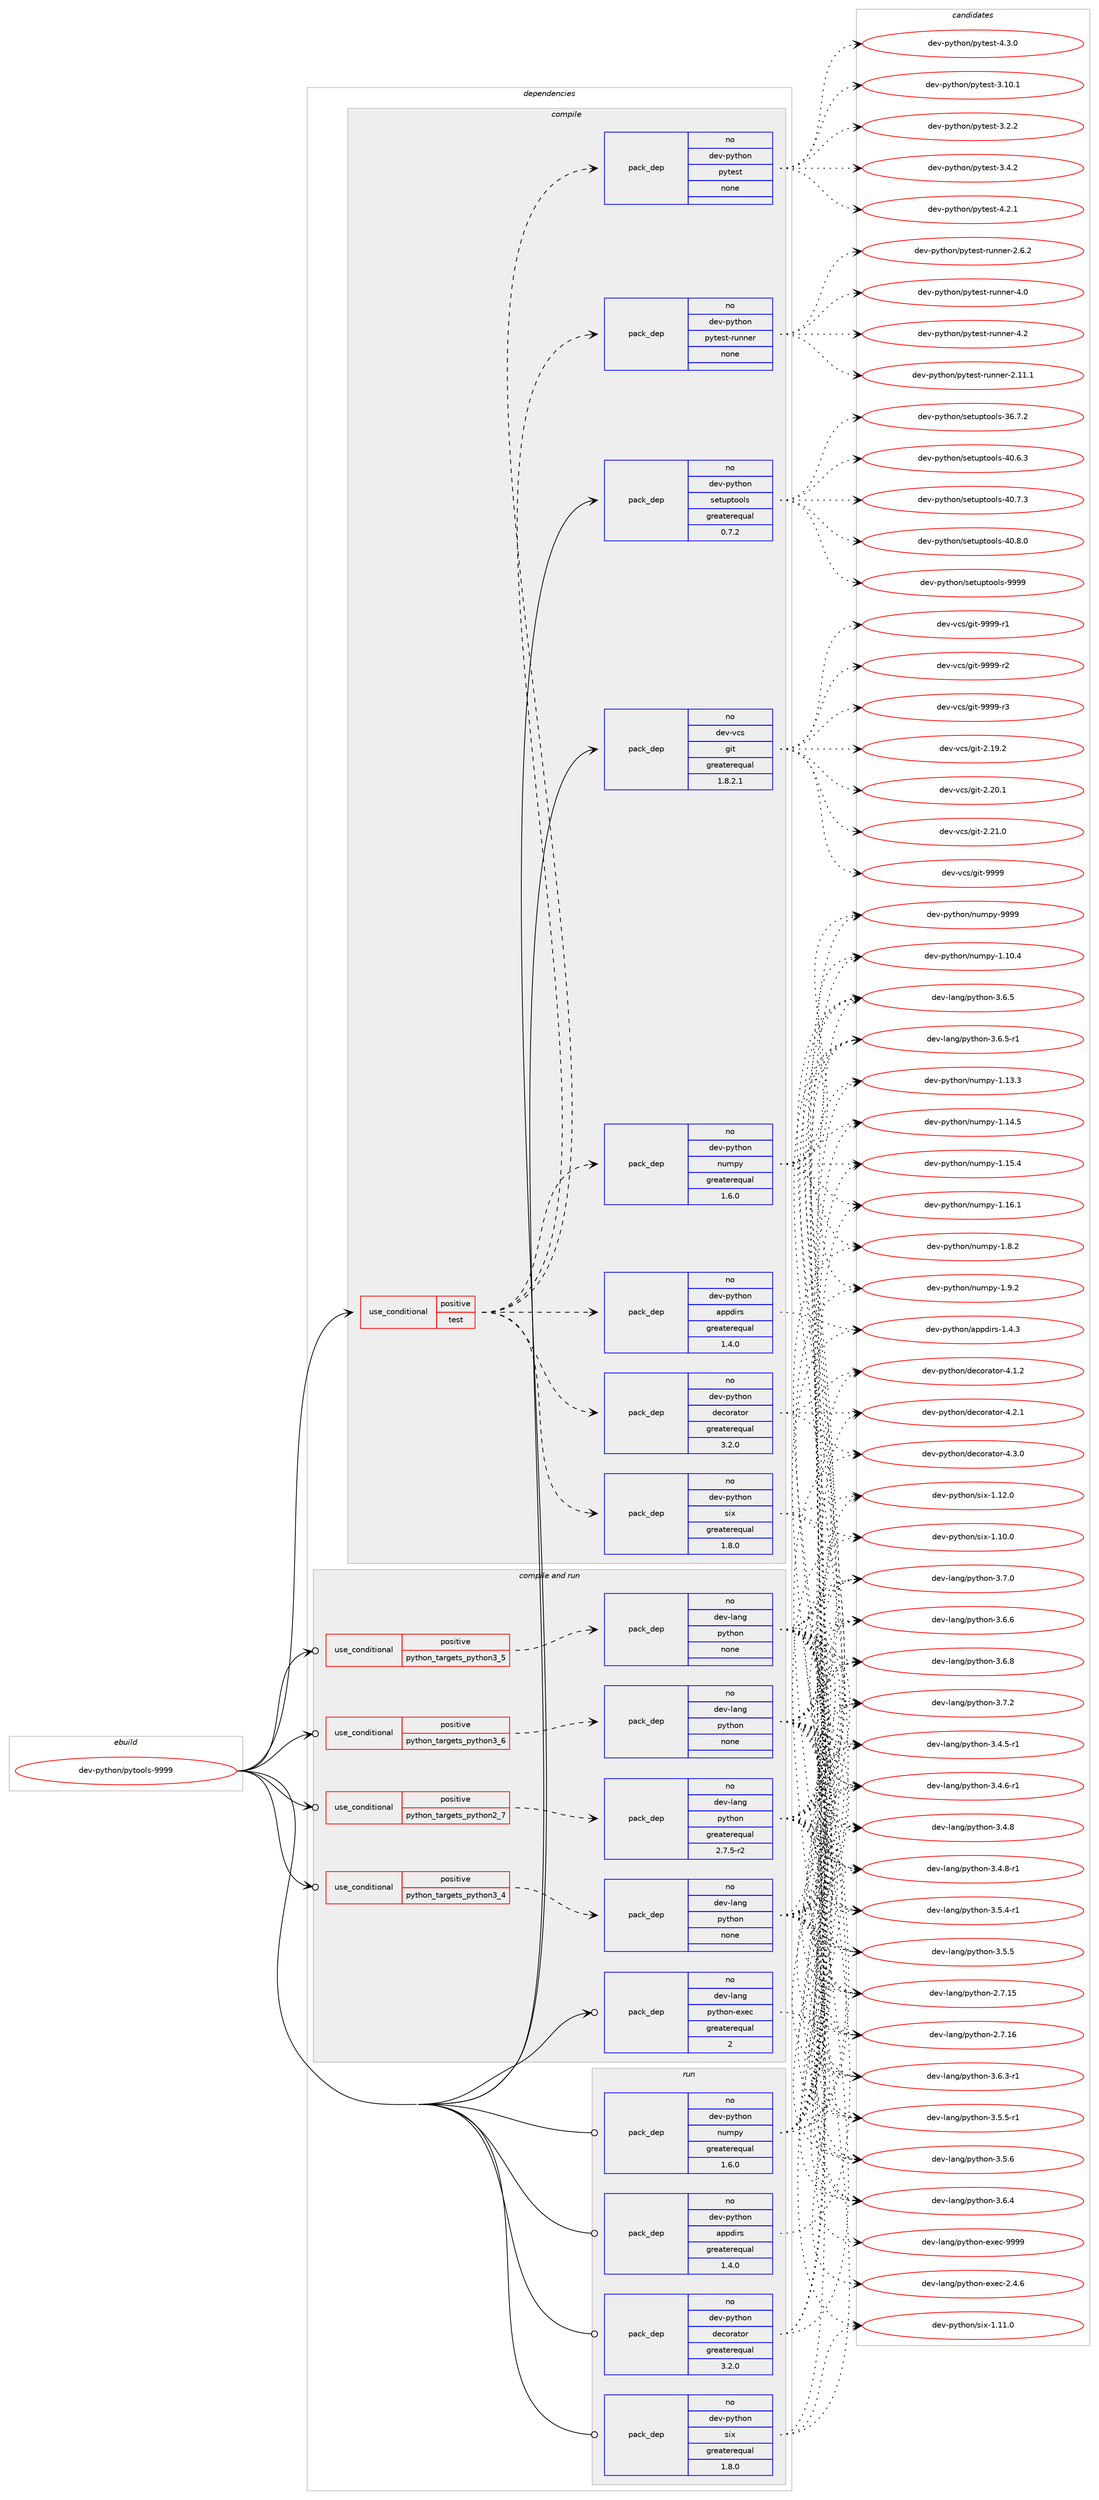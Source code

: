 digraph prolog {

# *************
# Graph options
# *************

newrank=true;
concentrate=true;
compound=true;
graph [rankdir=LR,fontname=Helvetica,fontsize=10,ranksep=1.5];#, ranksep=2.5, nodesep=0.2];
edge  [arrowhead=vee];
node  [fontname=Helvetica,fontsize=10];

# **********
# The ebuild
# **********

subgraph cluster_leftcol {
color=gray;
rank=same;
label=<<i>ebuild</i>>;
id [label="dev-python/pytools-9999", color=red, width=4, href="../dev-python/pytools-9999.svg"];
}

# ****************
# The dependencies
# ****************

subgraph cluster_midcol {
color=gray;
label=<<i>dependencies</i>>;
subgraph cluster_compile {
fillcolor="#eeeeee";
style=filled;
label=<<i>compile</i>>;
subgraph cond383264 {
dependency1437432 [label=<<TABLE BORDER="0" CELLBORDER="1" CELLSPACING="0" CELLPADDING="4"><TR><TD ROWSPAN="3" CELLPADDING="10">use_conditional</TD></TR><TR><TD>positive</TD></TR><TR><TD>test</TD></TR></TABLE>>, shape=none, color=red];
subgraph pack1030813 {
dependency1437433 [label=<<TABLE BORDER="0" CELLBORDER="1" CELLSPACING="0" CELLPADDING="4" WIDTH="220"><TR><TD ROWSPAN="6" CELLPADDING="30">pack_dep</TD></TR><TR><TD WIDTH="110">no</TD></TR><TR><TD>dev-python</TD></TR><TR><TD>appdirs</TD></TR><TR><TD>greaterequal</TD></TR><TR><TD>1.4.0</TD></TR></TABLE>>, shape=none, color=blue];
}
dependency1437432:e -> dependency1437433:w [weight=20,style="dashed",arrowhead="vee"];
subgraph pack1030814 {
dependency1437434 [label=<<TABLE BORDER="0" CELLBORDER="1" CELLSPACING="0" CELLPADDING="4" WIDTH="220"><TR><TD ROWSPAN="6" CELLPADDING="30">pack_dep</TD></TR><TR><TD WIDTH="110">no</TD></TR><TR><TD>dev-python</TD></TR><TR><TD>decorator</TD></TR><TR><TD>greaterequal</TD></TR><TR><TD>3.2.0</TD></TR></TABLE>>, shape=none, color=blue];
}
dependency1437432:e -> dependency1437434:w [weight=20,style="dashed",arrowhead="vee"];
subgraph pack1030815 {
dependency1437435 [label=<<TABLE BORDER="0" CELLBORDER="1" CELLSPACING="0" CELLPADDING="4" WIDTH="220"><TR><TD ROWSPAN="6" CELLPADDING="30">pack_dep</TD></TR><TR><TD WIDTH="110">no</TD></TR><TR><TD>dev-python</TD></TR><TR><TD>numpy</TD></TR><TR><TD>greaterequal</TD></TR><TR><TD>1.6.0</TD></TR></TABLE>>, shape=none, color=blue];
}
dependency1437432:e -> dependency1437435:w [weight=20,style="dashed",arrowhead="vee"];
subgraph pack1030816 {
dependency1437436 [label=<<TABLE BORDER="0" CELLBORDER="1" CELLSPACING="0" CELLPADDING="4" WIDTH="220"><TR><TD ROWSPAN="6" CELLPADDING="30">pack_dep</TD></TR><TR><TD WIDTH="110">no</TD></TR><TR><TD>dev-python</TD></TR><TR><TD>six</TD></TR><TR><TD>greaterequal</TD></TR><TR><TD>1.8.0</TD></TR></TABLE>>, shape=none, color=blue];
}
dependency1437432:e -> dependency1437436:w [weight=20,style="dashed",arrowhead="vee"];
subgraph pack1030817 {
dependency1437437 [label=<<TABLE BORDER="0" CELLBORDER="1" CELLSPACING="0" CELLPADDING="4" WIDTH="220"><TR><TD ROWSPAN="6" CELLPADDING="30">pack_dep</TD></TR><TR><TD WIDTH="110">no</TD></TR><TR><TD>dev-python</TD></TR><TR><TD>pytest</TD></TR><TR><TD>none</TD></TR><TR><TD></TD></TR></TABLE>>, shape=none, color=blue];
}
dependency1437432:e -> dependency1437437:w [weight=20,style="dashed",arrowhead="vee"];
subgraph pack1030818 {
dependency1437438 [label=<<TABLE BORDER="0" CELLBORDER="1" CELLSPACING="0" CELLPADDING="4" WIDTH="220"><TR><TD ROWSPAN="6" CELLPADDING="30">pack_dep</TD></TR><TR><TD WIDTH="110">no</TD></TR><TR><TD>dev-python</TD></TR><TR><TD>pytest-runner</TD></TR><TR><TD>none</TD></TR><TR><TD></TD></TR></TABLE>>, shape=none, color=blue];
}
dependency1437432:e -> dependency1437438:w [weight=20,style="dashed",arrowhead="vee"];
}
id:e -> dependency1437432:w [weight=20,style="solid",arrowhead="vee"];
subgraph pack1030819 {
dependency1437439 [label=<<TABLE BORDER="0" CELLBORDER="1" CELLSPACING="0" CELLPADDING="4" WIDTH="220"><TR><TD ROWSPAN="6" CELLPADDING="30">pack_dep</TD></TR><TR><TD WIDTH="110">no</TD></TR><TR><TD>dev-python</TD></TR><TR><TD>setuptools</TD></TR><TR><TD>greaterequal</TD></TR><TR><TD>0.7.2</TD></TR></TABLE>>, shape=none, color=blue];
}
id:e -> dependency1437439:w [weight=20,style="solid",arrowhead="vee"];
subgraph pack1030820 {
dependency1437440 [label=<<TABLE BORDER="0" CELLBORDER="1" CELLSPACING="0" CELLPADDING="4" WIDTH="220"><TR><TD ROWSPAN="6" CELLPADDING="30">pack_dep</TD></TR><TR><TD WIDTH="110">no</TD></TR><TR><TD>dev-vcs</TD></TR><TR><TD>git</TD></TR><TR><TD>greaterequal</TD></TR><TR><TD>1.8.2.1</TD></TR></TABLE>>, shape=none, color=blue];
}
id:e -> dependency1437440:w [weight=20,style="solid",arrowhead="vee"];
}
subgraph cluster_compileandrun {
fillcolor="#eeeeee";
style=filled;
label=<<i>compile and run</i>>;
subgraph cond383265 {
dependency1437441 [label=<<TABLE BORDER="0" CELLBORDER="1" CELLSPACING="0" CELLPADDING="4"><TR><TD ROWSPAN="3" CELLPADDING="10">use_conditional</TD></TR><TR><TD>positive</TD></TR><TR><TD>python_targets_python2_7</TD></TR></TABLE>>, shape=none, color=red];
subgraph pack1030821 {
dependency1437442 [label=<<TABLE BORDER="0" CELLBORDER="1" CELLSPACING="0" CELLPADDING="4" WIDTH="220"><TR><TD ROWSPAN="6" CELLPADDING="30">pack_dep</TD></TR><TR><TD WIDTH="110">no</TD></TR><TR><TD>dev-lang</TD></TR><TR><TD>python</TD></TR><TR><TD>greaterequal</TD></TR><TR><TD>2.7.5-r2</TD></TR></TABLE>>, shape=none, color=blue];
}
dependency1437441:e -> dependency1437442:w [weight=20,style="dashed",arrowhead="vee"];
}
id:e -> dependency1437441:w [weight=20,style="solid",arrowhead="odotvee"];
subgraph cond383266 {
dependency1437443 [label=<<TABLE BORDER="0" CELLBORDER="1" CELLSPACING="0" CELLPADDING="4"><TR><TD ROWSPAN="3" CELLPADDING="10">use_conditional</TD></TR><TR><TD>positive</TD></TR><TR><TD>python_targets_python3_4</TD></TR></TABLE>>, shape=none, color=red];
subgraph pack1030822 {
dependency1437444 [label=<<TABLE BORDER="0" CELLBORDER="1" CELLSPACING="0" CELLPADDING="4" WIDTH="220"><TR><TD ROWSPAN="6" CELLPADDING="30">pack_dep</TD></TR><TR><TD WIDTH="110">no</TD></TR><TR><TD>dev-lang</TD></TR><TR><TD>python</TD></TR><TR><TD>none</TD></TR><TR><TD></TD></TR></TABLE>>, shape=none, color=blue];
}
dependency1437443:e -> dependency1437444:w [weight=20,style="dashed",arrowhead="vee"];
}
id:e -> dependency1437443:w [weight=20,style="solid",arrowhead="odotvee"];
subgraph cond383267 {
dependency1437445 [label=<<TABLE BORDER="0" CELLBORDER="1" CELLSPACING="0" CELLPADDING="4"><TR><TD ROWSPAN="3" CELLPADDING="10">use_conditional</TD></TR><TR><TD>positive</TD></TR><TR><TD>python_targets_python3_5</TD></TR></TABLE>>, shape=none, color=red];
subgraph pack1030823 {
dependency1437446 [label=<<TABLE BORDER="0" CELLBORDER="1" CELLSPACING="0" CELLPADDING="4" WIDTH="220"><TR><TD ROWSPAN="6" CELLPADDING="30">pack_dep</TD></TR><TR><TD WIDTH="110">no</TD></TR><TR><TD>dev-lang</TD></TR><TR><TD>python</TD></TR><TR><TD>none</TD></TR><TR><TD></TD></TR></TABLE>>, shape=none, color=blue];
}
dependency1437445:e -> dependency1437446:w [weight=20,style="dashed",arrowhead="vee"];
}
id:e -> dependency1437445:w [weight=20,style="solid",arrowhead="odotvee"];
subgraph cond383268 {
dependency1437447 [label=<<TABLE BORDER="0" CELLBORDER="1" CELLSPACING="0" CELLPADDING="4"><TR><TD ROWSPAN="3" CELLPADDING="10">use_conditional</TD></TR><TR><TD>positive</TD></TR><TR><TD>python_targets_python3_6</TD></TR></TABLE>>, shape=none, color=red];
subgraph pack1030824 {
dependency1437448 [label=<<TABLE BORDER="0" CELLBORDER="1" CELLSPACING="0" CELLPADDING="4" WIDTH="220"><TR><TD ROWSPAN="6" CELLPADDING="30">pack_dep</TD></TR><TR><TD WIDTH="110">no</TD></TR><TR><TD>dev-lang</TD></TR><TR><TD>python</TD></TR><TR><TD>none</TD></TR><TR><TD></TD></TR></TABLE>>, shape=none, color=blue];
}
dependency1437447:e -> dependency1437448:w [weight=20,style="dashed",arrowhead="vee"];
}
id:e -> dependency1437447:w [weight=20,style="solid",arrowhead="odotvee"];
subgraph pack1030825 {
dependency1437449 [label=<<TABLE BORDER="0" CELLBORDER="1" CELLSPACING="0" CELLPADDING="4" WIDTH="220"><TR><TD ROWSPAN="6" CELLPADDING="30">pack_dep</TD></TR><TR><TD WIDTH="110">no</TD></TR><TR><TD>dev-lang</TD></TR><TR><TD>python-exec</TD></TR><TR><TD>greaterequal</TD></TR><TR><TD>2</TD></TR></TABLE>>, shape=none, color=blue];
}
id:e -> dependency1437449:w [weight=20,style="solid",arrowhead="odotvee"];
}
subgraph cluster_run {
fillcolor="#eeeeee";
style=filled;
label=<<i>run</i>>;
subgraph pack1030826 {
dependency1437450 [label=<<TABLE BORDER="0" CELLBORDER="1" CELLSPACING="0" CELLPADDING="4" WIDTH="220"><TR><TD ROWSPAN="6" CELLPADDING="30">pack_dep</TD></TR><TR><TD WIDTH="110">no</TD></TR><TR><TD>dev-python</TD></TR><TR><TD>appdirs</TD></TR><TR><TD>greaterequal</TD></TR><TR><TD>1.4.0</TD></TR></TABLE>>, shape=none, color=blue];
}
id:e -> dependency1437450:w [weight=20,style="solid",arrowhead="odot"];
subgraph pack1030827 {
dependency1437451 [label=<<TABLE BORDER="0" CELLBORDER="1" CELLSPACING="0" CELLPADDING="4" WIDTH="220"><TR><TD ROWSPAN="6" CELLPADDING="30">pack_dep</TD></TR><TR><TD WIDTH="110">no</TD></TR><TR><TD>dev-python</TD></TR><TR><TD>decorator</TD></TR><TR><TD>greaterequal</TD></TR><TR><TD>3.2.0</TD></TR></TABLE>>, shape=none, color=blue];
}
id:e -> dependency1437451:w [weight=20,style="solid",arrowhead="odot"];
subgraph pack1030828 {
dependency1437452 [label=<<TABLE BORDER="0" CELLBORDER="1" CELLSPACING="0" CELLPADDING="4" WIDTH="220"><TR><TD ROWSPAN="6" CELLPADDING="30">pack_dep</TD></TR><TR><TD WIDTH="110">no</TD></TR><TR><TD>dev-python</TD></TR><TR><TD>numpy</TD></TR><TR><TD>greaterequal</TD></TR><TR><TD>1.6.0</TD></TR></TABLE>>, shape=none, color=blue];
}
id:e -> dependency1437452:w [weight=20,style="solid",arrowhead="odot"];
subgraph pack1030829 {
dependency1437453 [label=<<TABLE BORDER="0" CELLBORDER="1" CELLSPACING="0" CELLPADDING="4" WIDTH="220"><TR><TD ROWSPAN="6" CELLPADDING="30">pack_dep</TD></TR><TR><TD WIDTH="110">no</TD></TR><TR><TD>dev-python</TD></TR><TR><TD>six</TD></TR><TR><TD>greaterequal</TD></TR><TR><TD>1.8.0</TD></TR></TABLE>>, shape=none, color=blue];
}
id:e -> dependency1437453:w [weight=20,style="solid",arrowhead="odot"];
}
}

# **************
# The candidates
# **************

subgraph cluster_choices {
rank=same;
color=gray;
label=<<i>candidates</i>>;

subgraph choice1030813 {
color=black;
nodesep=1;
choice100101118451121211161041111104797112112100105114115454946524651 [label="dev-python/appdirs-1.4.3", color=red, width=4,href="../dev-python/appdirs-1.4.3.svg"];
dependency1437433:e -> choice100101118451121211161041111104797112112100105114115454946524651:w [style=dotted,weight="100"];
}
subgraph choice1030814 {
color=black;
nodesep=1;
choice10010111845112121116104111110471001019911111497116111114455246494650 [label="dev-python/decorator-4.1.2", color=red, width=4,href="../dev-python/decorator-4.1.2.svg"];
choice10010111845112121116104111110471001019911111497116111114455246504649 [label="dev-python/decorator-4.2.1", color=red, width=4,href="../dev-python/decorator-4.2.1.svg"];
choice10010111845112121116104111110471001019911111497116111114455246514648 [label="dev-python/decorator-4.3.0", color=red, width=4,href="../dev-python/decorator-4.3.0.svg"];
dependency1437434:e -> choice10010111845112121116104111110471001019911111497116111114455246494650:w [style=dotted,weight="100"];
dependency1437434:e -> choice10010111845112121116104111110471001019911111497116111114455246504649:w [style=dotted,weight="100"];
dependency1437434:e -> choice10010111845112121116104111110471001019911111497116111114455246514648:w [style=dotted,weight="100"];
}
subgraph choice1030815 {
color=black;
nodesep=1;
choice100101118451121211161041111104711011710911212145494649484652 [label="dev-python/numpy-1.10.4", color=red, width=4,href="../dev-python/numpy-1.10.4.svg"];
choice100101118451121211161041111104711011710911212145494649514651 [label="dev-python/numpy-1.13.3", color=red, width=4,href="../dev-python/numpy-1.13.3.svg"];
choice100101118451121211161041111104711011710911212145494649524653 [label="dev-python/numpy-1.14.5", color=red, width=4,href="../dev-python/numpy-1.14.5.svg"];
choice100101118451121211161041111104711011710911212145494649534652 [label="dev-python/numpy-1.15.4", color=red, width=4,href="../dev-python/numpy-1.15.4.svg"];
choice100101118451121211161041111104711011710911212145494649544649 [label="dev-python/numpy-1.16.1", color=red, width=4,href="../dev-python/numpy-1.16.1.svg"];
choice1001011184511212111610411111047110117109112121454946564650 [label="dev-python/numpy-1.8.2", color=red, width=4,href="../dev-python/numpy-1.8.2.svg"];
choice1001011184511212111610411111047110117109112121454946574650 [label="dev-python/numpy-1.9.2", color=red, width=4,href="../dev-python/numpy-1.9.2.svg"];
choice10010111845112121116104111110471101171091121214557575757 [label="dev-python/numpy-9999", color=red, width=4,href="../dev-python/numpy-9999.svg"];
dependency1437435:e -> choice100101118451121211161041111104711011710911212145494649484652:w [style=dotted,weight="100"];
dependency1437435:e -> choice100101118451121211161041111104711011710911212145494649514651:w [style=dotted,weight="100"];
dependency1437435:e -> choice100101118451121211161041111104711011710911212145494649524653:w [style=dotted,weight="100"];
dependency1437435:e -> choice100101118451121211161041111104711011710911212145494649534652:w [style=dotted,weight="100"];
dependency1437435:e -> choice100101118451121211161041111104711011710911212145494649544649:w [style=dotted,weight="100"];
dependency1437435:e -> choice1001011184511212111610411111047110117109112121454946564650:w [style=dotted,weight="100"];
dependency1437435:e -> choice1001011184511212111610411111047110117109112121454946574650:w [style=dotted,weight="100"];
dependency1437435:e -> choice10010111845112121116104111110471101171091121214557575757:w [style=dotted,weight="100"];
}
subgraph choice1030816 {
color=black;
nodesep=1;
choice100101118451121211161041111104711510512045494649484648 [label="dev-python/six-1.10.0", color=red, width=4,href="../dev-python/six-1.10.0.svg"];
choice100101118451121211161041111104711510512045494649494648 [label="dev-python/six-1.11.0", color=red, width=4,href="../dev-python/six-1.11.0.svg"];
choice100101118451121211161041111104711510512045494649504648 [label="dev-python/six-1.12.0", color=red, width=4,href="../dev-python/six-1.12.0.svg"];
dependency1437436:e -> choice100101118451121211161041111104711510512045494649484648:w [style=dotted,weight="100"];
dependency1437436:e -> choice100101118451121211161041111104711510512045494649494648:w [style=dotted,weight="100"];
dependency1437436:e -> choice100101118451121211161041111104711510512045494649504648:w [style=dotted,weight="100"];
}
subgraph choice1030817 {
color=black;
nodesep=1;
choice100101118451121211161041111104711212111610111511645514649484649 [label="dev-python/pytest-3.10.1", color=red, width=4,href="../dev-python/pytest-3.10.1.svg"];
choice1001011184511212111610411111047112121116101115116455146504650 [label="dev-python/pytest-3.2.2", color=red, width=4,href="../dev-python/pytest-3.2.2.svg"];
choice1001011184511212111610411111047112121116101115116455146524650 [label="dev-python/pytest-3.4.2", color=red, width=4,href="../dev-python/pytest-3.4.2.svg"];
choice1001011184511212111610411111047112121116101115116455246504649 [label="dev-python/pytest-4.2.1", color=red, width=4,href="../dev-python/pytest-4.2.1.svg"];
choice1001011184511212111610411111047112121116101115116455246514648 [label="dev-python/pytest-4.3.0", color=red, width=4,href="../dev-python/pytest-4.3.0.svg"];
dependency1437437:e -> choice100101118451121211161041111104711212111610111511645514649484649:w [style=dotted,weight="100"];
dependency1437437:e -> choice1001011184511212111610411111047112121116101115116455146504650:w [style=dotted,weight="100"];
dependency1437437:e -> choice1001011184511212111610411111047112121116101115116455146524650:w [style=dotted,weight="100"];
dependency1437437:e -> choice1001011184511212111610411111047112121116101115116455246504649:w [style=dotted,weight="100"];
dependency1437437:e -> choice1001011184511212111610411111047112121116101115116455246514648:w [style=dotted,weight="100"];
}
subgraph choice1030818 {
color=black;
nodesep=1;
choice10010111845112121116104111110471121211161011151164511411711011010111445504649494649 [label="dev-python/pytest-runner-2.11.1", color=red, width=4,href="../dev-python/pytest-runner-2.11.1.svg"];
choice100101118451121211161041111104711212111610111511645114117110110101114455046544650 [label="dev-python/pytest-runner-2.6.2", color=red, width=4,href="../dev-python/pytest-runner-2.6.2.svg"];
choice10010111845112121116104111110471121211161011151164511411711011010111445524648 [label="dev-python/pytest-runner-4.0", color=red, width=4,href="../dev-python/pytest-runner-4.0.svg"];
choice10010111845112121116104111110471121211161011151164511411711011010111445524650 [label="dev-python/pytest-runner-4.2", color=red, width=4,href="../dev-python/pytest-runner-4.2.svg"];
dependency1437438:e -> choice10010111845112121116104111110471121211161011151164511411711011010111445504649494649:w [style=dotted,weight="100"];
dependency1437438:e -> choice100101118451121211161041111104711212111610111511645114117110110101114455046544650:w [style=dotted,weight="100"];
dependency1437438:e -> choice10010111845112121116104111110471121211161011151164511411711011010111445524648:w [style=dotted,weight="100"];
dependency1437438:e -> choice10010111845112121116104111110471121211161011151164511411711011010111445524650:w [style=dotted,weight="100"];
}
subgraph choice1030819 {
color=black;
nodesep=1;
choice100101118451121211161041111104711510111611711211611111110811545515446554650 [label="dev-python/setuptools-36.7.2", color=red, width=4,href="../dev-python/setuptools-36.7.2.svg"];
choice100101118451121211161041111104711510111611711211611111110811545524846544651 [label="dev-python/setuptools-40.6.3", color=red, width=4,href="../dev-python/setuptools-40.6.3.svg"];
choice100101118451121211161041111104711510111611711211611111110811545524846554651 [label="dev-python/setuptools-40.7.3", color=red, width=4,href="../dev-python/setuptools-40.7.3.svg"];
choice100101118451121211161041111104711510111611711211611111110811545524846564648 [label="dev-python/setuptools-40.8.0", color=red, width=4,href="../dev-python/setuptools-40.8.0.svg"];
choice10010111845112121116104111110471151011161171121161111111081154557575757 [label="dev-python/setuptools-9999", color=red, width=4,href="../dev-python/setuptools-9999.svg"];
dependency1437439:e -> choice100101118451121211161041111104711510111611711211611111110811545515446554650:w [style=dotted,weight="100"];
dependency1437439:e -> choice100101118451121211161041111104711510111611711211611111110811545524846544651:w [style=dotted,weight="100"];
dependency1437439:e -> choice100101118451121211161041111104711510111611711211611111110811545524846554651:w [style=dotted,weight="100"];
dependency1437439:e -> choice100101118451121211161041111104711510111611711211611111110811545524846564648:w [style=dotted,weight="100"];
dependency1437439:e -> choice10010111845112121116104111110471151011161171121161111111081154557575757:w [style=dotted,weight="100"];
}
subgraph choice1030820 {
color=black;
nodesep=1;
choice10010111845118991154710310511645504649574650 [label="dev-vcs/git-2.19.2", color=red, width=4,href="../dev-vcs/git-2.19.2.svg"];
choice10010111845118991154710310511645504650484649 [label="dev-vcs/git-2.20.1", color=red, width=4,href="../dev-vcs/git-2.20.1.svg"];
choice10010111845118991154710310511645504650494648 [label="dev-vcs/git-2.21.0", color=red, width=4,href="../dev-vcs/git-2.21.0.svg"];
choice1001011184511899115471031051164557575757 [label="dev-vcs/git-9999", color=red, width=4,href="../dev-vcs/git-9999.svg"];
choice10010111845118991154710310511645575757574511449 [label="dev-vcs/git-9999-r1", color=red, width=4,href="../dev-vcs/git-9999-r1.svg"];
choice10010111845118991154710310511645575757574511450 [label="dev-vcs/git-9999-r2", color=red, width=4,href="../dev-vcs/git-9999-r2.svg"];
choice10010111845118991154710310511645575757574511451 [label="dev-vcs/git-9999-r3", color=red, width=4,href="../dev-vcs/git-9999-r3.svg"];
dependency1437440:e -> choice10010111845118991154710310511645504649574650:w [style=dotted,weight="100"];
dependency1437440:e -> choice10010111845118991154710310511645504650484649:w [style=dotted,weight="100"];
dependency1437440:e -> choice10010111845118991154710310511645504650494648:w [style=dotted,weight="100"];
dependency1437440:e -> choice1001011184511899115471031051164557575757:w [style=dotted,weight="100"];
dependency1437440:e -> choice10010111845118991154710310511645575757574511449:w [style=dotted,weight="100"];
dependency1437440:e -> choice10010111845118991154710310511645575757574511450:w [style=dotted,weight="100"];
dependency1437440:e -> choice10010111845118991154710310511645575757574511451:w [style=dotted,weight="100"];
}
subgraph choice1030821 {
color=black;
nodesep=1;
choice10010111845108971101034711212111610411111045504655464953 [label="dev-lang/python-2.7.15", color=red, width=4,href="../dev-lang/python-2.7.15.svg"];
choice10010111845108971101034711212111610411111045504655464954 [label="dev-lang/python-2.7.16", color=red, width=4,href="../dev-lang/python-2.7.16.svg"];
choice1001011184510897110103471121211161041111104551465246534511449 [label="dev-lang/python-3.4.5-r1", color=red, width=4,href="../dev-lang/python-3.4.5-r1.svg"];
choice1001011184510897110103471121211161041111104551465246544511449 [label="dev-lang/python-3.4.6-r1", color=red, width=4,href="../dev-lang/python-3.4.6-r1.svg"];
choice100101118451089711010347112121116104111110455146524656 [label="dev-lang/python-3.4.8", color=red, width=4,href="../dev-lang/python-3.4.8.svg"];
choice1001011184510897110103471121211161041111104551465246564511449 [label="dev-lang/python-3.4.8-r1", color=red, width=4,href="../dev-lang/python-3.4.8-r1.svg"];
choice1001011184510897110103471121211161041111104551465346524511449 [label="dev-lang/python-3.5.4-r1", color=red, width=4,href="../dev-lang/python-3.5.4-r1.svg"];
choice100101118451089711010347112121116104111110455146534653 [label="dev-lang/python-3.5.5", color=red, width=4,href="../dev-lang/python-3.5.5.svg"];
choice1001011184510897110103471121211161041111104551465346534511449 [label="dev-lang/python-3.5.5-r1", color=red, width=4,href="../dev-lang/python-3.5.5-r1.svg"];
choice100101118451089711010347112121116104111110455146534654 [label="dev-lang/python-3.5.6", color=red, width=4,href="../dev-lang/python-3.5.6.svg"];
choice1001011184510897110103471121211161041111104551465446514511449 [label="dev-lang/python-3.6.3-r1", color=red, width=4,href="../dev-lang/python-3.6.3-r1.svg"];
choice100101118451089711010347112121116104111110455146544652 [label="dev-lang/python-3.6.4", color=red, width=4,href="../dev-lang/python-3.6.4.svg"];
choice100101118451089711010347112121116104111110455146544653 [label="dev-lang/python-3.6.5", color=red, width=4,href="../dev-lang/python-3.6.5.svg"];
choice1001011184510897110103471121211161041111104551465446534511449 [label="dev-lang/python-3.6.5-r1", color=red, width=4,href="../dev-lang/python-3.6.5-r1.svg"];
choice100101118451089711010347112121116104111110455146544654 [label="dev-lang/python-3.6.6", color=red, width=4,href="../dev-lang/python-3.6.6.svg"];
choice100101118451089711010347112121116104111110455146544656 [label="dev-lang/python-3.6.8", color=red, width=4,href="../dev-lang/python-3.6.8.svg"];
choice100101118451089711010347112121116104111110455146554648 [label="dev-lang/python-3.7.0", color=red, width=4,href="../dev-lang/python-3.7.0.svg"];
choice100101118451089711010347112121116104111110455146554650 [label="dev-lang/python-3.7.2", color=red, width=4,href="../dev-lang/python-3.7.2.svg"];
dependency1437442:e -> choice10010111845108971101034711212111610411111045504655464953:w [style=dotted,weight="100"];
dependency1437442:e -> choice10010111845108971101034711212111610411111045504655464954:w [style=dotted,weight="100"];
dependency1437442:e -> choice1001011184510897110103471121211161041111104551465246534511449:w [style=dotted,weight="100"];
dependency1437442:e -> choice1001011184510897110103471121211161041111104551465246544511449:w [style=dotted,weight="100"];
dependency1437442:e -> choice100101118451089711010347112121116104111110455146524656:w [style=dotted,weight="100"];
dependency1437442:e -> choice1001011184510897110103471121211161041111104551465246564511449:w [style=dotted,weight="100"];
dependency1437442:e -> choice1001011184510897110103471121211161041111104551465346524511449:w [style=dotted,weight="100"];
dependency1437442:e -> choice100101118451089711010347112121116104111110455146534653:w [style=dotted,weight="100"];
dependency1437442:e -> choice1001011184510897110103471121211161041111104551465346534511449:w [style=dotted,weight="100"];
dependency1437442:e -> choice100101118451089711010347112121116104111110455146534654:w [style=dotted,weight="100"];
dependency1437442:e -> choice1001011184510897110103471121211161041111104551465446514511449:w [style=dotted,weight="100"];
dependency1437442:e -> choice100101118451089711010347112121116104111110455146544652:w [style=dotted,weight="100"];
dependency1437442:e -> choice100101118451089711010347112121116104111110455146544653:w [style=dotted,weight="100"];
dependency1437442:e -> choice1001011184510897110103471121211161041111104551465446534511449:w [style=dotted,weight="100"];
dependency1437442:e -> choice100101118451089711010347112121116104111110455146544654:w [style=dotted,weight="100"];
dependency1437442:e -> choice100101118451089711010347112121116104111110455146544656:w [style=dotted,weight="100"];
dependency1437442:e -> choice100101118451089711010347112121116104111110455146554648:w [style=dotted,weight="100"];
dependency1437442:e -> choice100101118451089711010347112121116104111110455146554650:w [style=dotted,weight="100"];
}
subgraph choice1030822 {
color=black;
nodesep=1;
choice10010111845108971101034711212111610411111045504655464953 [label="dev-lang/python-2.7.15", color=red, width=4,href="../dev-lang/python-2.7.15.svg"];
choice10010111845108971101034711212111610411111045504655464954 [label="dev-lang/python-2.7.16", color=red, width=4,href="../dev-lang/python-2.7.16.svg"];
choice1001011184510897110103471121211161041111104551465246534511449 [label="dev-lang/python-3.4.5-r1", color=red, width=4,href="../dev-lang/python-3.4.5-r1.svg"];
choice1001011184510897110103471121211161041111104551465246544511449 [label="dev-lang/python-3.4.6-r1", color=red, width=4,href="../dev-lang/python-3.4.6-r1.svg"];
choice100101118451089711010347112121116104111110455146524656 [label="dev-lang/python-3.4.8", color=red, width=4,href="../dev-lang/python-3.4.8.svg"];
choice1001011184510897110103471121211161041111104551465246564511449 [label="dev-lang/python-3.4.8-r1", color=red, width=4,href="../dev-lang/python-3.4.8-r1.svg"];
choice1001011184510897110103471121211161041111104551465346524511449 [label="dev-lang/python-3.5.4-r1", color=red, width=4,href="../dev-lang/python-3.5.4-r1.svg"];
choice100101118451089711010347112121116104111110455146534653 [label="dev-lang/python-3.5.5", color=red, width=4,href="../dev-lang/python-3.5.5.svg"];
choice1001011184510897110103471121211161041111104551465346534511449 [label="dev-lang/python-3.5.5-r1", color=red, width=4,href="../dev-lang/python-3.5.5-r1.svg"];
choice100101118451089711010347112121116104111110455146534654 [label="dev-lang/python-3.5.6", color=red, width=4,href="../dev-lang/python-3.5.6.svg"];
choice1001011184510897110103471121211161041111104551465446514511449 [label="dev-lang/python-3.6.3-r1", color=red, width=4,href="../dev-lang/python-3.6.3-r1.svg"];
choice100101118451089711010347112121116104111110455146544652 [label="dev-lang/python-3.6.4", color=red, width=4,href="../dev-lang/python-3.6.4.svg"];
choice100101118451089711010347112121116104111110455146544653 [label="dev-lang/python-3.6.5", color=red, width=4,href="../dev-lang/python-3.6.5.svg"];
choice1001011184510897110103471121211161041111104551465446534511449 [label="dev-lang/python-3.6.5-r1", color=red, width=4,href="../dev-lang/python-3.6.5-r1.svg"];
choice100101118451089711010347112121116104111110455146544654 [label="dev-lang/python-3.6.6", color=red, width=4,href="../dev-lang/python-3.6.6.svg"];
choice100101118451089711010347112121116104111110455146544656 [label="dev-lang/python-3.6.8", color=red, width=4,href="../dev-lang/python-3.6.8.svg"];
choice100101118451089711010347112121116104111110455146554648 [label="dev-lang/python-3.7.0", color=red, width=4,href="../dev-lang/python-3.7.0.svg"];
choice100101118451089711010347112121116104111110455146554650 [label="dev-lang/python-3.7.2", color=red, width=4,href="../dev-lang/python-3.7.2.svg"];
dependency1437444:e -> choice10010111845108971101034711212111610411111045504655464953:w [style=dotted,weight="100"];
dependency1437444:e -> choice10010111845108971101034711212111610411111045504655464954:w [style=dotted,weight="100"];
dependency1437444:e -> choice1001011184510897110103471121211161041111104551465246534511449:w [style=dotted,weight="100"];
dependency1437444:e -> choice1001011184510897110103471121211161041111104551465246544511449:w [style=dotted,weight="100"];
dependency1437444:e -> choice100101118451089711010347112121116104111110455146524656:w [style=dotted,weight="100"];
dependency1437444:e -> choice1001011184510897110103471121211161041111104551465246564511449:w [style=dotted,weight="100"];
dependency1437444:e -> choice1001011184510897110103471121211161041111104551465346524511449:w [style=dotted,weight="100"];
dependency1437444:e -> choice100101118451089711010347112121116104111110455146534653:w [style=dotted,weight="100"];
dependency1437444:e -> choice1001011184510897110103471121211161041111104551465346534511449:w [style=dotted,weight="100"];
dependency1437444:e -> choice100101118451089711010347112121116104111110455146534654:w [style=dotted,weight="100"];
dependency1437444:e -> choice1001011184510897110103471121211161041111104551465446514511449:w [style=dotted,weight="100"];
dependency1437444:e -> choice100101118451089711010347112121116104111110455146544652:w [style=dotted,weight="100"];
dependency1437444:e -> choice100101118451089711010347112121116104111110455146544653:w [style=dotted,weight="100"];
dependency1437444:e -> choice1001011184510897110103471121211161041111104551465446534511449:w [style=dotted,weight="100"];
dependency1437444:e -> choice100101118451089711010347112121116104111110455146544654:w [style=dotted,weight="100"];
dependency1437444:e -> choice100101118451089711010347112121116104111110455146544656:w [style=dotted,weight="100"];
dependency1437444:e -> choice100101118451089711010347112121116104111110455146554648:w [style=dotted,weight="100"];
dependency1437444:e -> choice100101118451089711010347112121116104111110455146554650:w [style=dotted,weight="100"];
}
subgraph choice1030823 {
color=black;
nodesep=1;
choice10010111845108971101034711212111610411111045504655464953 [label="dev-lang/python-2.7.15", color=red, width=4,href="../dev-lang/python-2.7.15.svg"];
choice10010111845108971101034711212111610411111045504655464954 [label="dev-lang/python-2.7.16", color=red, width=4,href="../dev-lang/python-2.7.16.svg"];
choice1001011184510897110103471121211161041111104551465246534511449 [label="dev-lang/python-3.4.5-r1", color=red, width=4,href="../dev-lang/python-3.4.5-r1.svg"];
choice1001011184510897110103471121211161041111104551465246544511449 [label="dev-lang/python-3.4.6-r1", color=red, width=4,href="../dev-lang/python-3.4.6-r1.svg"];
choice100101118451089711010347112121116104111110455146524656 [label="dev-lang/python-3.4.8", color=red, width=4,href="../dev-lang/python-3.4.8.svg"];
choice1001011184510897110103471121211161041111104551465246564511449 [label="dev-lang/python-3.4.8-r1", color=red, width=4,href="../dev-lang/python-3.4.8-r1.svg"];
choice1001011184510897110103471121211161041111104551465346524511449 [label="dev-lang/python-3.5.4-r1", color=red, width=4,href="../dev-lang/python-3.5.4-r1.svg"];
choice100101118451089711010347112121116104111110455146534653 [label="dev-lang/python-3.5.5", color=red, width=4,href="../dev-lang/python-3.5.5.svg"];
choice1001011184510897110103471121211161041111104551465346534511449 [label="dev-lang/python-3.5.5-r1", color=red, width=4,href="../dev-lang/python-3.5.5-r1.svg"];
choice100101118451089711010347112121116104111110455146534654 [label="dev-lang/python-3.5.6", color=red, width=4,href="../dev-lang/python-3.5.6.svg"];
choice1001011184510897110103471121211161041111104551465446514511449 [label="dev-lang/python-3.6.3-r1", color=red, width=4,href="../dev-lang/python-3.6.3-r1.svg"];
choice100101118451089711010347112121116104111110455146544652 [label="dev-lang/python-3.6.4", color=red, width=4,href="../dev-lang/python-3.6.4.svg"];
choice100101118451089711010347112121116104111110455146544653 [label="dev-lang/python-3.6.5", color=red, width=4,href="../dev-lang/python-3.6.5.svg"];
choice1001011184510897110103471121211161041111104551465446534511449 [label="dev-lang/python-3.6.5-r1", color=red, width=4,href="../dev-lang/python-3.6.5-r1.svg"];
choice100101118451089711010347112121116104111110455146544654 [label="dev-lang/python-3.6.6", color=red, width=4,href="../dev-lang/python-3.6.6.svg"];
choice100101118451089711010347112121116104111110455146544656 [label="dev-lang/python-3.6.8", color=red, width=4,href="../dev-lang/python-3.6.8.svg"];
choice100101118451089711010347112121116104111110455146554648 [label="dev-lang/python-3.7.0", color=red, width=4,href="../dev-lang/python-3.7.0.svg"];
choice100101118451089711010347112121116104111110455146554650 [label="dev-lang/python-3.7.2", color=red, width=4,href="../dev-lang/python-3.7.2.svg"];
dependency1437446:e -> choice10010111845108971101034711212111610411111045504655464953:w [style=dotted,weight="100"];
dependency1437446:e -> choice10010111845108971101034711212111610411111045504655464954:w [style=dotted,weight="100"];
dependency1437446:e -> choice1001011184510897110103471121211161041111104551465246534511449:w [style=dotted,weight="100"];
dependency1437446:e -> choice1001011184510897110103471121211161041111104551465246544511449:w [style=dotted,weight="100"];
dependency1437446:e -> choice100101118451089711010347112121116104111110455146524656:w [style=dotted,weight="100"];
dependency1437446:e -> choice1001011184510897110103471121211161041111104551465246564511449:w [style=dotted,weight="100"];
dependency1437446:e -> choice1001011184510897110103471121211161041111104551465346524511449:w [style=dotted,weight="100"];
dependency1437446:e -> choice100101118451089711010347112121116104111110455146534653:w [style=dotted,weight="100"];
dependency1437446:e -> choice1001011184510897110103471121211161041111104551465346534511449:w [style=dotted,weight="100"];
dependency1437446:e -> choice100101118451089711010347112121116104111110455146534654:w [style=dotted,weight="100"];
dependency1437446:e -> choice1001011184510897110103471121211161041111104551465446514511449:w [style=dotted,weight="100"];
dependency1437446:e -> choice100101118451089711010347112121116104111110455146544652:w [style=dotted,weight="100"];
dependency1437446:e -> choice100101118451089711010347112121116104111110455146544653:w [style=dotted,weight="100"];
dependency1437446:e -> choice1001011184510897110103471121211161041111104551465446534511449:w [style=dotted,weight="100"];
dependency1437446:e -> choice100101118451089711010347112121116104111110455146544654:w [style=dotted,weight="100"];
dependency1437446:e -> choice100101118451089711010347112121116104111110455146544656:w [style=dotted,weight="100"];
dependency1437446:e -> choice100101118451089711010347112121116104111110455146554648:w [style=dotted,weight="100"];
dependency1437446:e -> choice100101118451089711010347112121116104111110455146554650:w [style=dotted,weight="100"];
}
subgraph choice1030824 {
color=black;
nodesep=1;
choice10010111845108971101034711212111610411111045504655464953 [label="dev-lang/python-2.7.15", color=red, width=4,href="../dev-lang/python-2.7.15.svg"];
choice10010111845108971101034711212111610411111045504655464954 [label="dev-lang/python-2.7.16", color=red, width=4,href="../dev-lang/python-2.7.16.svg"];
choice1001011184510897110103471121211161041111104551465246534511449 [label="dev-lang/python-3.4.5-r1", color=red, width=4,href="../dev-lang/python-3.4.5-r1.svg"];
choice1001011184510897110103471121211161041111104551465246544511449 [label="dev-lang/python-3.4.6-r1", color=red, width=4,href="../dev-lang/python-3.4.6-r1.svg"];
choice100101118451089711010347112121116104111110455146524656 [label="dev-lang/python-3.4.8", color=red, width=4,href="../dev-lang/python-3.4.8.svg"];
choice1001011184510897110103471121211161041111104551465246564511449 [label="dev-lang/python-3.4.8-r1", color=red, width=4,href="../dev-lang/python-3.4.8-r1.svg"];
choice1001011184510897110103471121211161041111104551465346524511449 [label="dev-lang/python-3.5.4-r1", color=red, width=4,href="../dev-lang/python-3.5.4-r1.svg"];
choice100101118451089711010347112121116104111110455146534653 [label="dev-lang/python-3.5.5", color=red, width=4,href="../dev-lang/python-3.5.5.svg"];
choice1001011184510897110103471121211161041111104551465346534511449 [label="dev-lang/python-3.5.5-r1", color=red, width=4,href="../dev-lang/python-3.5.5-r1.svg"];
choice100101118451089711010347112121116104111110455146534654 [label="dev-lang/python-3.5.6", color=red, width=4,href="../dev-lang/python-3.5.6.svg"];
choice1001011184510897110103471121211161041111104551465446514511449 [label="dev-lang/python-3.6.3-r1", color=red, width=4,href="../dev-lang/python-3.6.3-r1.svg"];
choice100101118451089711010347112121116104111110455146544652 [label="dev-lang/python-3.6.4", color=red, width=4,href="../dev-lang/python-3.6.4.svg"];
choice100101118451089711010347112121116104111110455146544653 [label="dev-lang/python-3.6.5", color=red, width=4,href="../dev-lang/python-3.6.5.svg"];
choice1001011184510897110103471121211161041111104551465446534511449 [label="dev-lang/python-3.6.5-r1", color=red, width=4,href="../dev-lang/python-3.6.5-r1.svg"];
choice100101118451089711010347112121116104111110455146544654 [label="dev-lang/python-3.6.6", color=red, width=4,href="../dev-lang/python-3.6.6.svg"];
choice100101118451089711010347112121116104111110455146544656 [label="dev-lang/python-3.6.8", color=red, width=4,href="../dev-lang/python-3.6.8.svg"];
choice100101118451089711010347112121116104111110455146554648 [label="dev-lang/python-3.7.0", color=red, width=4,href="../dev-lang/python-3.7.0.svg"];
choice100101118451089711010347112121116104111110455146554650 [label="dev-lang/python-3.7.2", color=red, width=4,href="../dev-lang/python-3.7.2.svg"];
dependency1437448:e -> choice10010111845108971101034711212111610411111045504655464953:w [style=dotted,weight="100"];
dependency1437448:e -> choice10010111845108971101034711212111610411111045504655464954:w [style=dotted,weight="100"];
dependency1437448:e -> choice1001011184510897110103471121211161041111104551465246534511449:w [style=dotted,weight="100"];
dependency1437448:e -> choice1001011184510897110103471121211161041111104551465246544511449:w [style=dotted,weight="100"];
dependency1437448:e -> choice100101118451089711010347112121116104111110455146524656:w [style=dotted,weight="100"];
dependency1437448:e -> choice1001011184510897110103471121211161041111104551465246564511449:w [style=dotted,weight="100"];
dependency1437448:e -> choice1001011184510897110103471121211161041111104551465346524511449:w [style=dotted,weight="100"];
dependency1437448:e -> choice100101118451089711010347112121116104111110455146534653:w [style=dotted,weight="100"];
dependency1437448:e -> choice1001011184510897110103471121211161041111104551465346534511449:w [style=dotted,weight="100"];
dependency1437448:e -> choice100101118451089711010347112121116104111110455146534654:w [style=dotted,weight="100"];
dependency1437448:e -> choice1001011184510897110103471121211161041111104551465446514511449:w [style=dotted,weight="100"];
dependency1437448:e -> choice100101118451089711010347112121116104111110455146544652:w [style=dotted,weight="100"];
dependency1437448:e -> choice100101118451089711010347112121116104111110455146544653:w [style=dotted,weight="100"];
dependency1437448:e -> choice1001011184510897110103471121211161041111104551465446534511449:w [style=dotted,weight="100"];
dependency1437448:e -> choice100101118451089711010347112121116104111110455146544654:w [style=dotted,weight="100"];
dependency1437448:e -> choice100101118451089711010347112121116104111110455146544656:w [style=dotted,weight="100"];
dependency1437448:e -> choice100101118451089711010347112121116104111110455146554648:w [style=dotted,weight="100"];
dependency1437448:e -> choice100101118451089711010347112121116104111110455146554650:w [style=dotted,weight="100"];
}
subgraph choice1030825 {
color=black;
nodesep=1;
choice1001011184510897110103471121211161041111104510112010199455046524654 [label="dev-lang/python-exec-2.4.6", color=red, width=4,href="../dev-lang/python-exec-2.4.6.svg"];
choice10010111845108971101034711212111610411111045101120101994557575757 [label="dev-lang/python-exec-9999", color=red, width=4,href="../dev-lang/python-exec-9999.svg"];
dependency1437449:e -> choice1001011184510897110103471121211161041111104510112010199455046524654:w [style=dotted,weight="100"];
dependency1437449:e -> choice10010111845108971101034711212111610411111045101120101994557575757:w [style=dotted,weight="100"];
}
subgraph choice1030826 {
color=black;
nodesep=1;
choice100101118451121211161041111104797112112100105114115454946524651 [label="dev-python/appdirs-1.4.3", color=red, width=4,href="../dev-python/appdirs-1.4.3.svg"];
dependency1437450:e -> choice100101118451121211161041111104797112112100105114115454946524651:w [style=dotted,weight="100"];
}
subgraph choice1030827 {
color=black;
nodesep=1;
choice10010111845112121116104111110471001019911111497116111114455246494650 [label="dev-python/decorator-4.1.2", color=red, width=4,href="../dev-python/decorator-4.1.2.svg"];
choice10010111845112121116104111110471001019911111497116111114455246504649 [label="dev-python/decorator-4.2.1", color=red, width=4,href="../dev-python/decorator-4.2.1.svg"];
choice10010111845112121116104111110471001019911111497116111114455246514648 [label="dev-python/decorator-4.3.0", color=red, width=4,href="../dev-python/decorator-4.3.0.svg"];
dependency1437451:e -> choice10010111845112121116104111110471001019911111497116111114455246494650:w [style=dotted,weight="100"];
dependency1437451:e -> choice10010111845112121116104111110471001019911111497116111114455246504649:w [style=dotted,weight="100"];
dependency1437451:e -> choice10010111845112121116104111110471001019911111497116111114455246514648:w [style=dotted,weight="100"];
}
subgraph choice1030828 {
color=black;
nodesep=1;
choice100101118451121211161041111104711011710911212145494649484652 [label="dev-python/numpy-1.10.4", color=red, width=4,href="../dev-python/numpy-1.10.4.svg"];
choice100101118451121211161041111104711011710911212145494649514651 [label="dev-python/numpy-1.13.3", color=red, width=4,href="../dev-python/numpy-1.13.3.svg"];
choice100101118451121211161041111104711011710911212145494649524653 [label="dev-python/numpy-1.14.5", color=red, width=4,href="../dev-python/numpy-1.14.5.svg"];
choice100101118451121211161041111104711011710911212145494649534652 [label="dev-python/numpy-1.15.4", color=red, width=4,href="../dev-python/numpy-1.15.4.svg"];
choice100101118451121211161041111104711011710911212145494649544649 [label="dev-python/numpy-1.16.1", color=red, width=4,href="../dev-python/numpy-1.16.1.svg"];
choice1001011184511212111610411111047110117109112121454946564650 [label="dev-python/numpy-1.8.2", color=red, width=4,href="../dev-python/numpy-1.8.2.svg"];
choice1001011184511212111610411111047110117109112121454946574650 [label="dev-python/numpy-1.9.2", color=red, width=4,href="../dev-python/numpy-1.9.2.svg"];
choice10010111845112121116104111110471101171091121214557575757 [label="dev-python/numpy-9999", color=red, width=4,href="../dev-python/numpy-9999.svg"];
dependency1437452:e -> choice100101118451121211161041111104711011710911212145494649484652:w [style=dotted,weight="100"];
dependency1437452:e -> choice100101118451121211161041111104711011710911212145494649514651:w [style=dotted,weight="100"];
dependency1437452:e -> choice100101118451121211161041111104711011710911212145494649524653:w [style=dotted,weight="100"];
dependency1437452:e -> choice100101118451121211161041111104711011710911212145494649534652:w [style=dotted,weight="100"];
dependency1437452:e -> choice100101118451121211161041111104711011710911212145494649544649:w [style=dotted,weight="100"];
dependency1437452:e -> choice1001011184511212111610411111047110117109112121454946564650:w [style=dotted,weight="100"];
dependency1437452:e -> choice1001011184511212111610411111047110117109112121454946574650:w [style=dotted,weight="100"];
dependency1437452:e -> choice10010111845112121116104111110471101171091121214557575757:w [style=dotted,weight="100"];
}
subgraph choice1030829 {
color=black;
nodesep=1;
choice100101118451121211161041111104711510512045494649484648 [label="dev-python/six-1.10.0", color=red, width=4,href="../dev-python/six-1.10.0.svg"];
choice100101118451121211161041111104711510512045494649494648 [label="dev-python/six-1.11.0", color=red, width=4,href="../dev-python/six-1.11.0.svg"];
choice100101118451121211161041111104711510512045494649504648 [label="dev-python/six-1.12.0", color=red, width=4,href="../dev-python/six-1.12.0.svg"];
dependency1437453:e -> choice100101118451121211161041111104711510512045494649484648:w [style=dotted,weight="100"];
dependency1437453:e -> choice100101118451121211161041111104711510512045494649494648:w [style=dotted,weight="100"];
dependency1437453:e -> choice100101118451121211161041111104711510512045494649504648:w [style=dotted,weight="100"];
}
}

}

